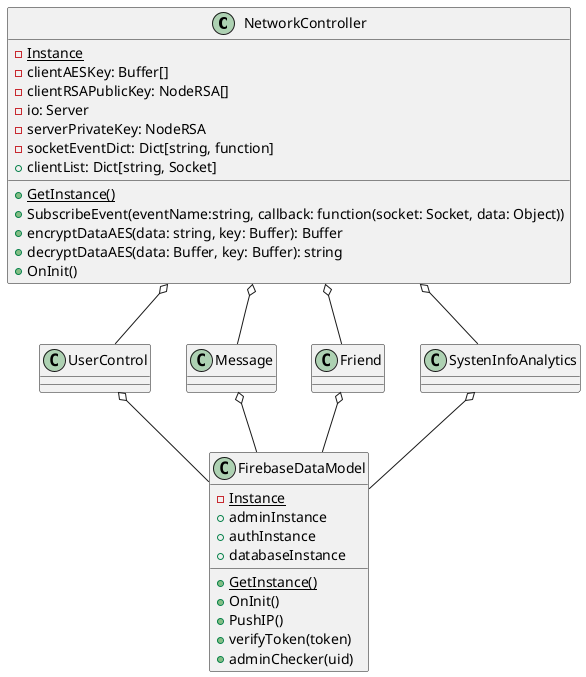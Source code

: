 @startuml
class NetworkController {
    - {static} Instance
    + {static} GetInstance()
    - clientAESKey: Buffer[]
    - clientRSAPublicKey: NodeRSA[]
    - io: Server
    - serverPrivateKey: NodeRSA
    - socketEventDict: Dict[string, function]
    + clientList: Dict[string, Socket]
    + SubscribeEvent(eventName:string, callback: function(socket: Socket, data: Object))
    + encryptDataAES(data: string, key: Buffer): Buffer
    + decryptDataAES(data: Buffer, key: Buffer): string
    + OnInit()
}


class FirebaseDataModel {
    - {static} Instance
    + {static} GetInstance()
    + adminInstance
    + authInstance
    + databaseInstance
    + OnInit()
    + PushIP()
    + verifyToken(token)
    + adminChecker(uid)
}

NetworkController o-- UserControl
NetworkController o-- Message
NetworkController o-- Friend
NetworkController o-- SystenInfoAnalytics

SystenInfoAnalytics o-- FirebaseDataModel
UserControl o-- FirebaseDataModel
Message o-- FirebaseDataModel
Friend o-- FirebaseDataModel
@enduml
